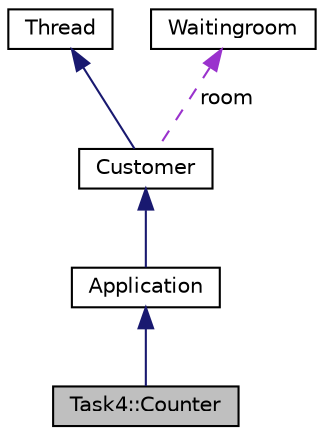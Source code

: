 digraph G
{
  bgcolor="transparent";
  edge [fontname="Helvetica",fontsize="10",labelfontname="Helvetica",labelfontsize="10"];
  node [fontname="Helvetica",fontsize="10",shape=record];
  Node1 [label="Task4::Counter",height=0.2,width=0.4,color="black", fillcolor="grey75", style="filled" fontcolor="black"];
  Node2 -> Node1 [dir="back",color="midnightblue",fontsize="10",style="solid",fontname="Helvetica"];
  Node2 [label="Application",height=0.2,width=0.4,color="black",URL="$classApplication.html",tooltip="Basis of OOStuBs-Applications."];
  Node3 -> Node2 [dir="back",color="midnightblue",fontsize="10",style="solid",fontname="Helvetica"];
  Node3 [label="Customer",height=0.2,width=0.4,color="black",URL="$classCustomer.html",tooltip="Extension of Thread able to wait in a Waitingroom."];
  Node4 -> Node3 [dir="back",color="midnightblue",fontsize="10",style="solid",fontname="Helvetica"];
  Node4 [label="Thread",height=0.2,width=0.4,color="black",URL="$classThread.html",tooltip="Basic multitasking entity."];
  Node5 -> Node3 [dir="back",color="darkorchid3",fontsize="10",style="dashed",label=" room" ,fontname="Helvetica"];
  Node5 [label="Waitingroom",height=0.2,width=0.4,color="black",URL="$classWaitingroom.html",tooltip="A waitingroom Customers can wait in."];
}

